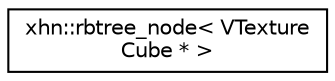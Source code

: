 digraph "Graphical Class Hierarchy"
{
  edge [fontname="Helvetica",fontsize="10",labelfontname="Helvetica",labelfontsize="10"];
  node [fontname="Helvetica",fontsize="10",shape=record];
  rankdir="LR";
  Node1 [label="xhn::rbtree_node\< VTexture\lCube * \>",height=0.2,width=0.4,color="black", fillcolor="white", style="filled",URL="$classxhn_1_1rbtree__node.html"];
}
